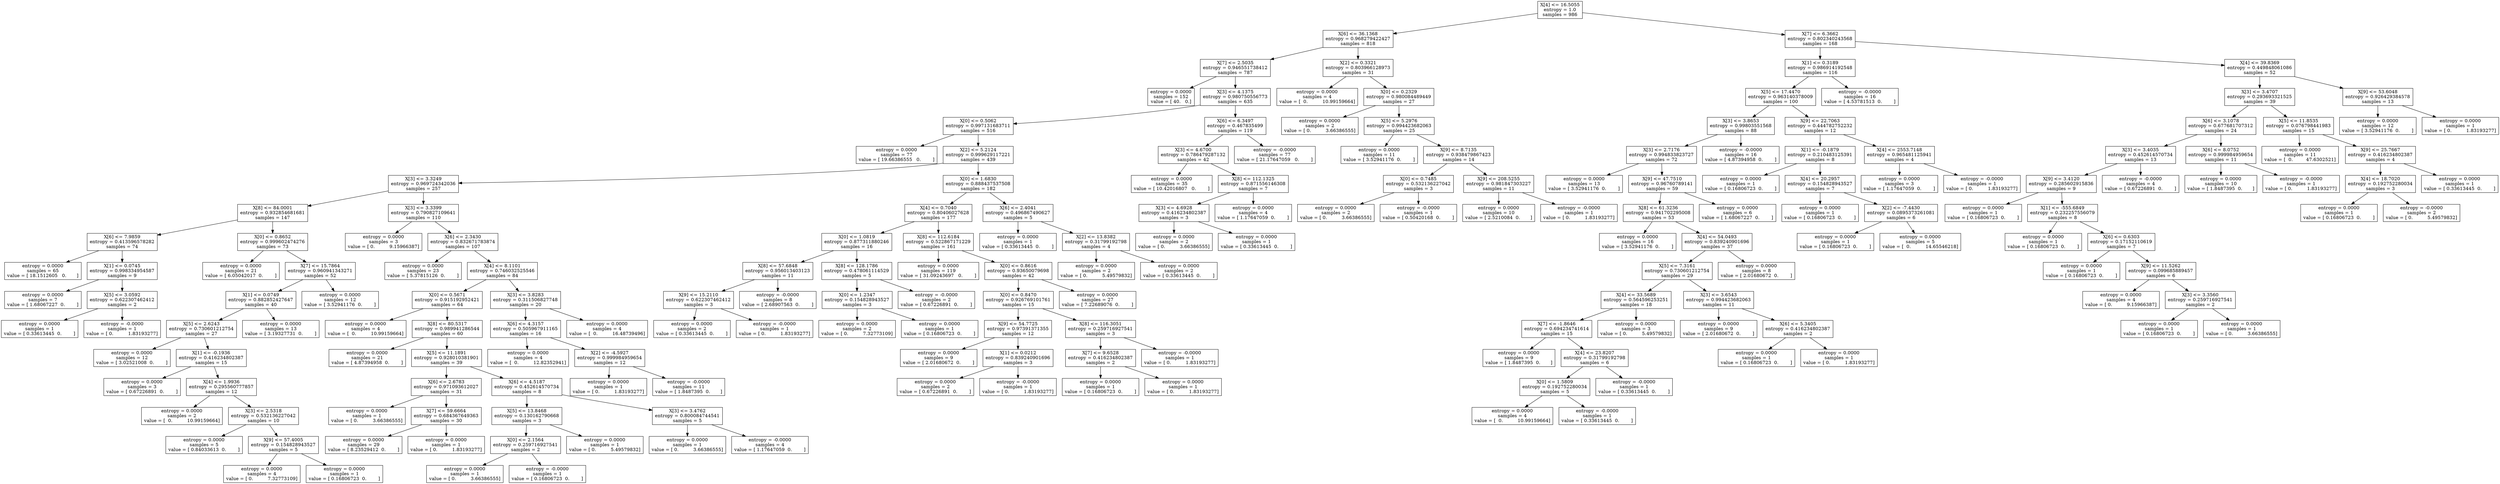 digraph Tree {
0 [label="X[4] <= 16.5055\nentropy = 1.0\nsamples = 986", shape="box"] ;
1 [label="X[6] <= 36.1368\nentropy = 0.968279422427\nsamples = 818", shape="box"] ;
0 -> 1 ;
2 [label="X[7] <= 2.5035\nentropy = 0.946551738412\nsamples = 787", shape="box"] ;
1 -> 2 ;
3 [label="entropy = 0.0000\nsamples = 152\nvalue = [ 40.   0.]", shape="box"] ;
2 -> 3 ;
4 [label="X[3] <= 4.1375\nentropy = 0.980750556773\nsamples = 635", shape="box"] ;
2 -> 4 ;
5 [label="X[0] <= 0.5062\nentropy = 0.997131683711\nsamples = 516", shape="box"] ;
4 -> 5 ;
6 [label="entropy = 0.0000\nsamples = 77\nvalue = [ 19.66386555   0.        ]", shape="box"] ;
5 -> 6 ;
7 [label="X[2] <= 5.2124\nentropy = 0.999629117221\nsamples = 439", shape="box"] ;
5 -> 7 ;
8 [label="X[3] <= 3.3249\nentropy = 0.969724342036\nsamples = 257", shape="box"] ;
7 -> 8 ;
9 [label="X[8] <= 84.0001\nentropy = 0.932854681681\nsamples = 147", shape="box"] ;
8 -> 9 ;
10 [label="X[6] <= 7.9859\nentropy = 0.413596578282\nsamples = 74", shape="box"] ;
9 -> 10 ;
11 [label="entropy = 0.0000\nsamples = 65\nvalue = [ 18.1512605   0.       ]", shape="box"] ;
10 -> 11 ;
12 [label="X[1] <= 0.0745\nentropy = 0.998334954587\nsamples = 9", shape="box"] ;
10 -> 12 ;
13 [label="entropy = 0.0000\nsamples = 7\nvalue = [ 1.68067227  0.        ]", shape="box"] ;
12 -> 13 ;
14 [label="X[5] <= 3.0592\nentropy = 0.622307462412\nsamples = 2", shape="box"] ;
12 -> 14 ;
15 [label="entropy = 0.0000\nsamples = 1\nvalue = [ 0.33613445  0.        ]", shape="box"] ;
14 -> 15 ;
16 [label="entropy = -0.0000\nsamples = 1\nvalue = [ 0.          1.83193277]", shape="box"] ;
14 -> 16 ;
17 [label="X[0] <= 0.8652\nentropy = 0.999602474276\nsamples = 73", shape="box"] ;
9 -> 17 ;
18 [label="entropy = 0.0000\nsamples = 21\nvalue = [ 6.05042017  0.        ]", shape="box"] ;
17 -> 18 ;
19 [label="X[7] <= 15.7864\nentropy = 0.960941343271\nsamples = 52", shape="box"] ;
17 -> 19 ;
20 [label="X[1] <= 0.0749\nentropy = 0.882852427647\nsamples = 40", shape="box"] ;
19 -> 20 ;
21 [label="X[5] <= 2.6243\nentropy = 0.730601212754\nsamples = 27", shape="box"] ;
20 -> 21 ;
22 [label="entropy = 0.0000\nsamples = 12\nvalue = [ 3.02521008  0.        ]", shape="box"] ;
21 -> 22 ;
23 [label="X[1] <= -0.1936\nentropy = 0.416234802387\nsamples = 15", shape="box"] ;
21 -> 23 ;
24 [label="entropy = 0.0000\nsamples = 3\nvalue = [ 0.67226891  0.        ]", shape="box"] ;
23 -> 24 ;
25 [label="X[4] <= 1.9936\nentropy = 0.295560777857\nsamples = 12", shape="box"] ;
23 -> 25 ;
26 [label="entropy = 0.0000\nsamples = 2\nvalue = [  0.          10.99159664]", shape="box"] ;
25 -> 26 ;
27 [label="X[3] <= 2.5318\nentropy = 0.532136227042\nsamples = 10", shape="box"] ;
25 -> 27 ;
28 [label="entropy = 0.0000\nsamples = 5\nvalue = [ 0.84033613  0.        ]", shape="box"] ;
27 -> 28 ;
29 [label="X[9] <= 57.4005\nentropy = 0.154828943527\nsamples = 5", shape="box"] ;
27 -> 29 ;
30 [label="entropy = 0.0000\nsamples = 4\nvalue = [ 0.          7.32773109]", shape="box"] ;
29 -> 30 ;
31 [label="entropy = 0.0000\nsamples = 1\nvalue = [ 0.16806723  0.        ]", shape="box"] ;
29 -> 31 ;
32 [label="entropy = 0.0000\nsamples = 13\nvalue = [ 3.19327731  0.        ]", shape="box"] ;
20 -> 32 ;
33 [label="entropy = 0.0000\nsamples = 12\nvalue = [ 3.52941176  0.        ]", shape="box"] ;
19 -> 33 ;
34 [label="X[3] <= 3.3399\nentropy = 0.790827109641\nsamples = 110", shape="box"] ;
8 -> 34 ;
35 [label="entropy = 0.0000\nsamples = 3\nvalue = [ 0.          9.15966387]", shape="box"] ;
34 -> 35 ;
36 [label="X[6] <= 2.3430\nentropy = 0.832671783874\nsamples = 107", shape="box"] ;
34 -> 36 ;
37 [label="entropy = 0.0000\nsamples = 23\nvalue = [ 5.37815126  0.        ]", shape="box"] ;
36 -> 37 ;
38 [label="X[4] <= 8.1101\nentropy = 0.746032525546\nsamples = 84", shape="box"] ;
36 -> 38 ;
39 [label="X[0] <= 0.5671\nentropy = 0.915192952421\nsamples = 64", shape="box"] ;
38 -> 39 ;
40 [label="entropy = 0.0000\nsamples = 4\nvalue = [  0.          10.99159664]", shape="box"] ;
39 -> 40 ;
41 [label="X[8] <= 80.5317\nentropy = 0.989941286544\nsamples = 60", shape="box"] ;
39 -> 41 ;
42 [label="entropy = 0.0000\nsamples = 21\nvalue = [ 4.87394958  0.        ]", shape="box"] ;
41 -> 42 ;
43 [label="X[5] <= 11.1891\nentropy = 0.928010381901\nsamples = 39", shape="box"] ;
41 -> 43 ;
44 [label="X[6] <= 2.6783\nentropy = 0.971093612027\nsamples = 31", shape="box"] ;
43 -> 44 ;
45 [label="entropy = 0.0000\nsamples = 1\nvalue = [ 0.          3.66386555]", shape="box"] ;
44 -> 45 ;
46 [label="X[7] <= 59.6664\nentropy = 0.684367649363\nsamples = 30", shape="box"] ;
44 -> 46 ;
47 [label="entropy = 0.0000\nsamples = 29\nvalue = [ 8.23529412  0.        ]", shape="box"] ;
46 -> 47 ;
48 [label="entropy = 0.0000\nsamples = 1\nvalue = [ 0.          1.83193277]", shape="box"] ;
46 -> 48 ;
49 [label="X[6] <= 4.5187\nentropy = 0.452614570734\nsamples = 8", shape="box"] ;
43 -> 49 ;
50 [label="X[5] <= 13.8468\nentropy = 0.130162790668\nsamples = 3", shape="box"] ;
49 -> 50 ;
51 [label="X[0] <= 2.1564\nentropy = 0.259716927541\nsamples = 2", shape="box"] ;
50 -> 51 ;
52 [label="entropy = 0.0000\nsamples = 1\nvalue = [ 0.          3.66386555]", shape="box"] ;
51 -> 52 ;
53 [label="entropy = -0.0000\nsamples = 1\nvalue = [ 0.16806723  0.        ]", shape="box"] ;
51 -> 53 ;
54 [label="entropy = 0.0000\nsamples = 1\nvalue = [ 0.          5.49579832]", shape="box"] ;
50 -> 54 ;
55 [label="X[3] <= 3.4762\nentropy = 0.800084744541\nsamples = 5", shape="box"] ;
49 -> 55 ;
56 [label="entropy = 0.0000\nsamples = 1\nvalue = [ 0.          3.66386555]", shape="box"] ;
55 -> 56 ;
57 [label="entropy = -0.0000\nsamples = 4\nvalue = [ 1.17647059  0.        ]", shape="box"] ;
55 -> 57 ;
58 [label="X[3] <= 3.8283\nentropy = 0.311506827748\nsamples = 20", shape="box"] ;
38 -> 58 ;
59 [label="X[6] <= 4.3157\nentropy = 0.505967911165\nsamples = 16", shape="box"] ;
58 -> 59 ;
60 [label="entropy = 0.0000\nsamples = 4\nvalue = [  0.          12.82352941]", shape="box"] ;
59 -> 60 ;
61 [label="X[2] <= -4.5927\nentropy = 0.999984959654\nsamples = 12", shape="box"] ;
59 -> 61 ;
62 [label="entropy = 0.0000\nsamples = 1\nvalue = [ 0.          1.83193277]", shape="box"] ;
61 -> 62 ;
63 [label="entropy = -0.0000\nsamples = 11\nvalue = [ 1.8487395  0.       ]", shape="box"] ;
61 -> 63 ;
64 [label="entropy = 0.0000\nsamples = 4\nvalue = [  0.          16.48739496]", shape="box"] ;
58 -> 64 ;
65 [label="X[0] <= 1.6830\nentropy = 0.888437537508\nsamples = 182", shape="box"] ;
7 -> 65 ;
66 [label="X[4] <= 0.7040\nentropy = 0.80406027628\nsamples = 177", shape="box"] ;
65 -> 66 ;
67 [label="X[0] <= 1.0819\nentropy = 0.877311880246\nsamples = 16", shape="box"] ;
66 -> 67 ;
68 [label="X[8] <= 57.6848\nentropy = 0.956013403123\nsamples = 11", shape="box"] ;
67 -> 68 ;
69 [label="X[9] <= 15.2110\nentropy = 0.622307462412\nsamples = 3", shape="box"] ;
68 -> 69 ;
70 [label="entropy = 0.0000\nsamples = 2\nvalue = [ 0.33613445  0.        ]", shape="box"] ;
69 -> 70 ;
71 [label="entropy = -0.0000\nsamples = 1\nvalue = [ 0.          1.83193277]", shape="box"] ;
69 -> 71 ;
72 [label="entropy = -0.0000\nsamples = 8\nvalue = [ 2.68907563  0.        ]", shape="box"] ;
68 -> 72 ;
73 [label="X[8] <= 128.1786\nentropy = 0.478061114529\nsamples = 5", shape="box"] ;
67 -> 73 ;
74 [label="X[0] <= 1.2347\nentropy = 0.154828943527\nsamples = 3", shape="box"] ;
73 -> 74 ;
75 [label="entropy = 0.0000\nsamples = 2\nvalue = [ 0.          7.32773109]", shape="box"] ;
74 -> 75 ;
76 [label="entropy = 0.0000\nsamples = 1\nvalue = [ 0.16806723  0.        ]", shape="box"] ;
74 -> 76 ;
77 [label="entropy = -0.0000\nsamples = 2\nvalue = [ 0.67226891  0.        ]", shape="box"] ;
73 -> 77 ;
78 [label="X[8] <= 112.6184\nentropy = 0.522867171229\nsamples = 161", shape="box"] ;
66 -> 78 ;
79 [label="entropy = 0.0000\nsamples = 119\nvalue = [ 31.09243697   0.        ]", shape="box"] ;
78 -> 79 ;
80 [label="X[0] <= 0.8616\nentropy = 0.93650079698\nsamples = 42", shape="box"] ;
78 -> 80 ;
81 [label="X[0] <= 0.8470\nentropy = 0.926769101761\nsamples = 15", shape="box"] ;
80 -> 81 ;
82 [label="X[9] <= 54.7725\nentropy = 0.97391371355\nsamples = 12", shape="box"] ;
81 -> 82 ;
83 [label="entropy = 0.0000\nsamples = 9\nvalue = [ 2.01680672  0.        ]", shape="box"] ;
82 -> 83 ;
84 [label="X[1] <= 0.0212\nentropy = 0.839240901696\nsamples = 3", shape="box"] ;
82 -> 84 ;
85 [label="entropy = 0.0000\nsamples = 2\nvalue = [ 0.67226891  0.        ]", shape="box"] ;
84 -> 85 ;
86 [label="entropy = -0.0000\nsamples = 1\nvalue = [ 0.          1.83193277]", shape="box"] ;
84 -> 86 ;
87 [label="X[8] <= 116.3051\nentropy = 0.259716927541\nsamples = 3", shape="box"] ;
81 -> 87 ;
88 [label="X[7] <= 9.6528\nentropy = 0.416234802387\nsamples = 2", shape="box"] ;
87 -> 88 ;
89 [label="entropy = 0.0000\nsamples = 1\nvalue = [ 0.16806723  0.        ]", shape="box"] ;
88 -> 89 ;
90 [label="entropy = 0.0000\nsamples = 1\nvalue = [ 0.          1.83193277]", shape="box"] ;
88 -> 90 ;
91 [label="entropy = -0.0000\nsamples = 1\nvalue = [ 0.          1.83193277]", shape="box"] ;
87 -> 91 ;
92 [label="entropy = 0.0000\nsamples = 27\nvalue = [ 7.22689076  0.        ]", shape="box"] ;
80 -> 92 ;
93 [label="X[6] <= 2.4041\nentropy = 0.496867490627\nsamples = 5", shape="box"] ;
65 -> 93 ;
94 [label="entropy = 0.0000\nsamples = 1\nvalue = [ 0.33613445  0.        ]", shape="box"] ;
93 -> 94 ;
95 [label="X[2] <= 13.8382\nentropy = 0.31799192798\nsamples = 4", shape="box"] ;
93 -> 95 ;
96 [label="entropy = 0.0000\nsamples = 2\nvalue = [ 0.          5.49579832]", shape="box"] ;
95 -> 96 ;
97 [label="entropy = 0.0000\nsamples = 2\nvalue = [ 0.33613445  0.        ]", shape="box"] ;
95 -> 97 ;
98 [label="X[6] <= 6.3497\nentropy = 0.467835499\nsamples = 119", shape="box"] ;
4 -> 98 ;
99 [label="X[3] <= 4.6700\nentropy = 0.786479287132\nsamples = 42", shape="box"] ;
98 -> 99 ;
100 [label="entropy = 0.0000\nsamples = 35\nvalue = [ 10.42016807   0.        ]", shape="box"] ;
99 -> 100 ;
101 [label="X[8] <= 112.1325\nentropy = 0.871556146308\nsamples = 7", shape="box"] ;
99 -> 101 ;
102 [label="X[3] <= 4.6928\nentropy = 0.416234802387\nsamples = 3", shape="box"] ;
101 -> 102 ;
103 [label="entropy = 0.0000\nsamples = 2\nvalue = [ 0.          3.66386555]", shape="box"] ;
102 -> 103 ;
104 [label="entropy = 0.0000\nsamples = 1\nvalue = [ 0.33613445  0.        ]", shape="box"] ;
102 -> 104 ;
105 [label="entropy = 0.0000\nsamples = 4\nvalue = [ 1.17647059  0.        ]", shape="box"] ;
101 -> 105 ;
106 [label="entropy = -0.0000\nsamples = 77\nvalue = [ 21.17647059   0.        ]", shape="box"] ;
98 -> 106 ;
107 [label="X[2] <= 0.3321\nentropy = 0.803966128973\nsamples = 31", shape="box"] ;
1 -> 107 ;
108 [label="entropy = 0.0000\nsamples = 4\nvalue = [  0.          10.99159664]", shape="box"] ;
107 -> 108 ;
109 [label="X[0] <= 0.2329\nentropy = 0.980084489449\nsamples = 27", shape="box"] ;
107 -> 109 ;
110 [label="entropy = 0.0000\nsamples = 2\nvalue = [ 0.          3.66386555]", shape="box"] ;
109 -> 110 ;
111 [label="X[5] <= 5.2976\nentropy = 0.994423682063\nsamples = 25", shape="box"] ;
109 -> 111 ;
112 [label="entropy = 0.0000\nsamples = 11\nvalue = [ 3.52941176  0.        ]", shape="box"] ;
111 -> 112 ;
113 [label="X[9] <= 8.7135\nentropy = 0.938479867423\nsamples = 14", shape="box"] ;
111 -> 113 ;
114 [label="X[0] <= 0.7485\nentropy = 0.532136227042\nsamples = 3", shape="box"] ;
113 -> 114 ;
115 [label="entropy = 0.0000\nsamples = 2\nvalue = [ 0.          3.66386555]", shape="box"] ;
114 -> 115 ;
116 [label="entropy = -0.0000\nsamples = 1\nvalue = [ 0.50420168  0.        ]", shape="box"] ;
114 -> 116 ;
117 [label="X[9] <= 208.5255\nentropy = 0.981847303227\nsamples = 11", shape="box"] ;
113 -> 117 ;
118 [label="entropy = 0.0000\nsamples = 10\nvalue = [ 2.5210084  0.       ]", shape="box"] ;
117 -> 118 ;
119 [label="entropy = -0.0000\nsamples = 1\nvalue = [ 0.          1.83193277]", shape="box"] ;
117 -> 119 ;
120 [label="X[7] <= 6.3662\nentropy = 0.802340243568\nsamples = 168", shape="box"] ;
0 -> 120 ;
121 [label="X[1] <= 0.3189\nentropy = 0.986914192548\nsamples = 116", shape="box"] ;
120 -> 121 ;
122 [label="X[5] <= 17.4470\nentropy = 0.963140378009\nsamples = 100", shape="box"] ;
121 -> 122 ;
123 [label="X[3] <= 3.8653\nentropy = 0.99803551568\nsamples = 88", shape="box"] ;
122 -> 123 ;
124 [label="X[3] <= 2.7176\nentropy = 0.994833823727\nsamples = 72", shape="box"] ;
123 -> 124 ;
125 [label="entropy = 0.0000\nsamples = 13\nvalue = [ 3.52941176  0.        ]", shape="box"] ;
124 -> 125 ;
126 [label="X[9] <= 47.7510\nentropy = 0.96760789141\nsamples = 59", shape="box"] ;
124 -> 126 ;
127 [label="X[8] <= 61.3236\nentropy = 0.941702295008\nsamples = 53", shape="box"] ;
126 -> 127 ;
128 [label="entropy = 0.0000\nsamples = 16\nvalue = [ 3.52941176  0.        ]", shape="box"] ;
127 -> 128 ;
129 [label="X[4] <= 54.0493\nentropy = 0.839240901696\nsamples = 37", shape="box"] ;
127 -> 129 ;
130 [label="X[5] <= 7.3161\nentropy = 0.730601212754\nsamples = 29", shape="box"] ;
129 -> 130 ;
131 [label="X[4] <= 33.5689\nentropy = 0.564596253251\nsamples = 18", shape="box"] ;
130 -> 131 ;
132 [label="X[7] <= -1.8646\nentropy = 0.694234741614\nsamples = 15", shape="box"] ;
131 -> 132 ;
133 [label="entropy = 0.0000\nsamples = 9\nvalue = [ 1.8487395  0.       ]", shape="box"] ;
132 -> 133 ;
134 [label="X[4] <= 23.8207\nentropy = 0.31799192798\nsamples = 6", shape="box"] ;
132 -> 134 ;
135 [label="X[0] <= 1.5809\nentropy = 0.192752280034\nsamples = 5", shape="box"] ;
134 -> 135 ;
136 [label="entropy = 0.0000\nsamples = 4\nvalue = [  0.          10.99159664]", shape="box"] ;
135 -> 136 ;
137 [label="entropy = -0.0000\nsamples = 1\nvalue = [ 0.33613445  0.        ]", shape="box"] ;
135 -> 137 ;
138 [label="entropy = -0.0000\nsamples = 1\nvalue = [ 0.33613445  0.        ]", shape="box"] ;
134 -> 138 ;
139 [label="entropy = 0.0000\nsamples = 3\nvalue = [ 0.          5.49579832]", shape="box"] ;
131 -> 139 ;
140 [label="X[3] <= 3.6543\nentropy = 0.994423682063\nsamples = 11", shape="box"] ;
130 -> 140 ;
141 [label="entropy = 0.0000\nsamples = 9\nvalue = [ 2.01680672  0.        ]", shape="box"] ;
140 -> 141 ;
142 [label="X[6] <= 5.3405\nentropy = 0.416234802387\nsamples = 2", shape="box"] ;
140 -> 142 ;
143 [label="entropy = 0.0000\nsamples = 1\nvalue = [ 0.16806723  0.        ]", shape="box"] ;
142 -> 143 ;
144 [label="entropy = 0.0000\nsamples = 1\nvalue = [ 0.          1.83193277]", shape="box"] ;
142 -> 144 ;
145 [label="entropy = 0.0000\nsamples = 8\nvalue = [ 2.01680672  0.        ]", shape="box"] ;
129 -> 145 ;
146 [label="entropy = 0.0000\nsamples = 6\nvalue = [ 1.68067227  0.        ]", shape="box"] ;
126 -> 146 ;
147 [label="entropy = -0.0000\nsamples = 16\nvalue = [ 4.87394958  0.        ]", shape="box"] ;
123 -> 147 ;
148 [label="X[9] <= 22.7063\nentropy = 0.444782752232\nsamples = 12", shape="box"] ;
122 -> 148 ;
149 [label="X[1] <= -0.1879\nentropy = 0.210483125391\nsamples = 8", shape="box"] ;
148 -> 149 ;
150 [label="entropy = 0.0000\nsamples = 1\nvalue = [ 0.16806723  0.        ]", shape="box"] ;
149 -> 150 ;
151 [label="X[4] <= 20.2957\nentropy = 0.154828943527\nsamples = 7", shape="box"] ;
149 -> 151 ;
152 [label="entropy = 0.0000\nsamples = 1\nvalue = [ 0.16806723  0.        ]", shape="box"] ;
151 -> 152 ;
153 [label="X[2] <= -7.4430\nentropy = 0.0895373261081\nsamples = 6", shape="box"] ;
151 -> 153 ;
154 [label="entropy = 0.0000\nsamples = 1\nvalue = [ 0.16806723  0.        ]", shape="box"] ;
153 -> 154 ;
155 [label="entropy = 0.0000\nsamples = 5\nvalue = [  0.          14.65546218]", shape="box"] ;
153 -> 155 ;
156 [label="X[4] <= 2553.7148\nentropy = 0.965481125941\nsamples = 4", shape="box"] ;
148 -> 156 ;
157 [label="entropy = 0.0000\nsamples = 3\nvalue = [ 1.17647059  0.        ]", shape="box"] ;
156 -> 157 ;
158 [label="entropy = -0.0000\nsamples = 1\nvalue = [ 0.          1.83193277]", shape="box"] ;
156 -> 158 ;
159 [label="entropy = -0.0000\nsamples = 16\nvalue = [ 4.53781513  0.        ]", shape="box"] ;
121 -> 159 ;
160 [label="X[4] <= 39.8369\nentropy = 0.449848061086\nsamples = 52", shape="box"] ;
120 -> 160 ;
161 [label="X[3] <= 3.4707\nentropy = 0.293693321525\nsamples = 39", shape="box"] ;
160 -> 161 ;
162 [label="X[6] <= 3.1078\nentropy = 0.677681707312\nsamples = 24", shape="box"] ;
161 -> 162 ;
163 [label="X[3] <= 3.4035\nentropy = 0.452614570734\nsamples = 13", shape="box"] ;
162 -> 163 ;
164 [label="X[9] <= 3.4120\nentropy = 0.285602915836\nsamples = 9", shape="box"] ;
163 -> 164 ;
165 [label="entropy = 0.0000\nsamples = 1\nvalue = [ 0.16806723  0.        ]", shape="box"] ;
164 -> 165 ;
166 [label="X[1] <= -555.6849\nentropy = 0.232257556079\nsamples = 8", shape="box"] ;
164 -> 166 ;
167 [label="entropy = 0.0000\nsamples = 1\nvalue = [ 0.16806723  0.        ]", shape="box"] ;
166 -> 167 ;
168 [label="X[6] <= 0.6303\nentropy = 0.17152110619\nsamples = 7", shape="box"] ;
166 -> 168 ;
169 [label="entropy = 0.0000\nsamples = 1\nvalue = [ 0.16806723  0.        ]", shape="box"] ;
168 -> 169 ;
170 [label="X[9] <= 11.5262\nentropy = 0.099685889457\nsamples = 6", shape="box"] ;
168 -> 170 ;
171 [label="entropy = 0.0000\nsamples = 4\nvalue = [ 0.          9.15966387]", shape="box"] ;
170 -> 171 ;
172 [label="X[3] <= 3.3560\nentropy = 0.259716927541\nsamples = 2", shape="box"] ;
170 -> 172 ;
173 [label="entropy = 0.0000\nsamples = 1\nvalue = [ 0.16806723  0.        ]", shape="box"] ;
172 -> 173 ;
174 [label="entropy = 0.0000\nsamples = 1\nvalue = [ 0.          3.66386555]", shape="box"] ;
172 -> 174 ;
175 [label="entropy = -0.0000\nsamples = 4\nvalue = [ 0.67226891  0.        ]", shape="box"] ;
163 -> 175 ;
176 [label="X[6] <= 8.0752\nentropy = 0.999984959654\nsamples = 11", shape="box"] ;
162 -> 176 ;
177 [label="entropy = 0.0000\nsamples = 10\nvalue = [ 1.8487395  0.       ]", shape="box"] ;
176 -> 177 ;
178 [label="entropy = -0.0000\nsamples = 1\nvalue = [ 0.          1.83193277]", shape="box"] ;
176 -> 178 ;
179 [label="X[5] <= 11.8535\nentropy = 0.076798441983\nsamples = 15", shape="box"] ;
161 -> 179 ;
180 [label="entropy = 0.0000\nsamples = 11\nvalue = [  0.         47.6302521]", shape="box"] ;
179 -> 180 ;
181 [label="X[9] <= 25.7667\nentropy = 0.416234802387\nsamples = 4", shape="box"] ;
179 -> 181 ;
182 [label="X[4] <= 18.7020\nentropy = 0.192752280034\nsamples = 3", shape="box"] ;
181 -> 182 ;
183 [label="entropy = 0.0000\nsamples = 1\nvalue = [ 0.16806723  0.        ]", shape="box"] ;
182 -> 183 ;
184 [label="entropy = -0.0000\nsamples = 2\nvalue = [ 0.          5.49579832]", shape="box"] ;
182 -> 184 ;
185 [label="entropy = 0.0000\nsamples = 1\nvalue = [ 0.33613445  0.        ]", shape="box"] ;
181 -> 185 ;
186 [label="X[9] <= 53.6048\nentropy = 0.926429384578\nsamples = 13", shape="box"] ;
160 -> 186 ;
187 [label="entropy = 0.0000\nsamples = 12\nvalue = [ 3.52941176  0.        ]", shape="box"] ;
186 -> 187 ;
188 [label="entropy = 0.0000\nsamples = 1\nvalue = [ 0.          1.83193277]", shape="box"] ;
186 -> 188 ;
}